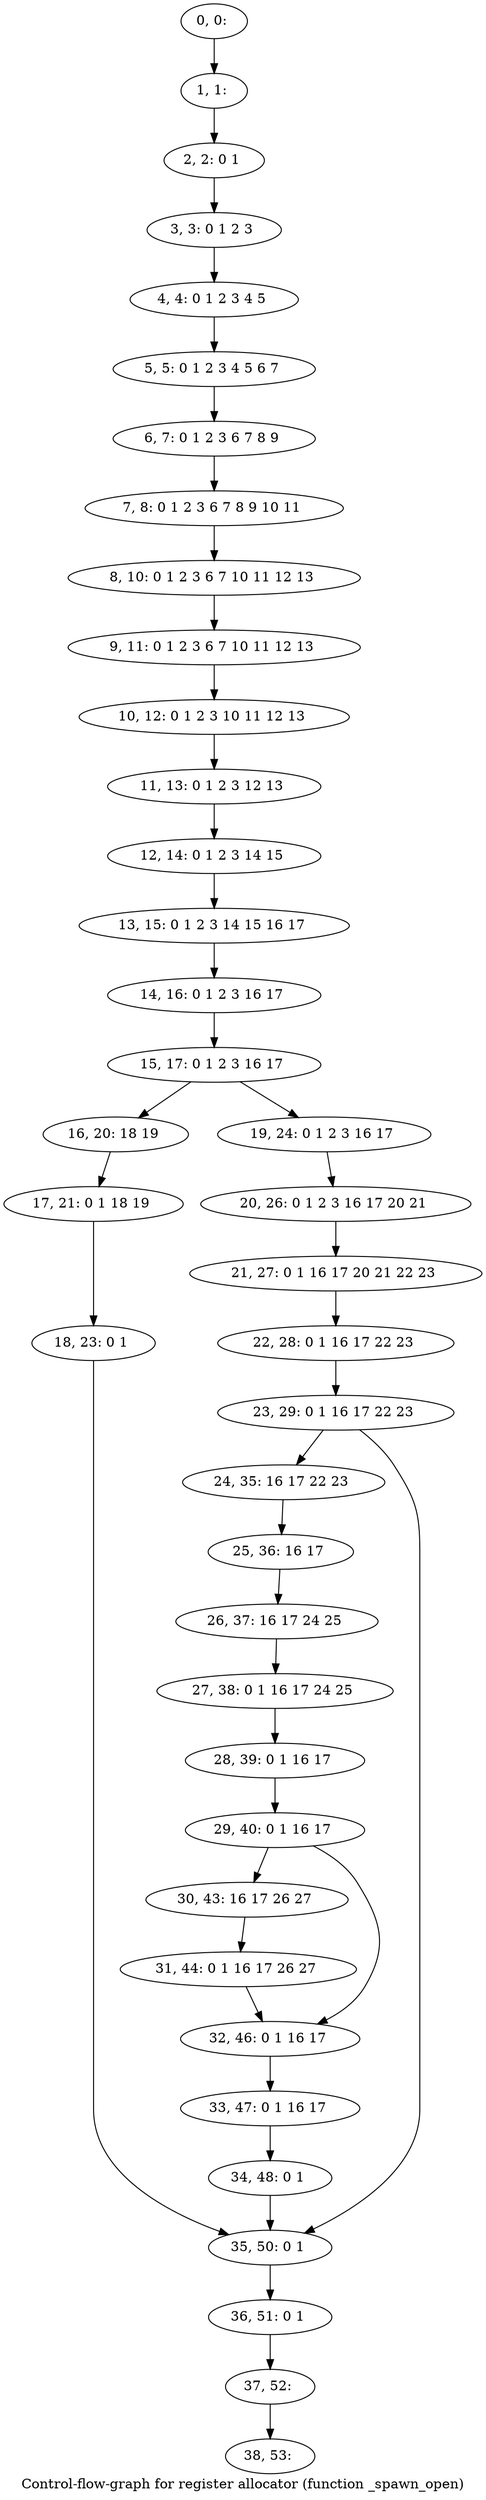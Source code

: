 digraph G {
graph [label="Control-flow-graph for register allocator (function _spawn_open)"]
0[label="0, 0: "];
1[label="1, 1: "];
2[label="2, 2: 0 1 "];
3[label="3, 3: 0 1 2 3 "];
4[label="4, 4: 0 1 2 3 4 5 "];
5[label="5, 5: 0 1 2 3 4 5 6 7 "];
6[label="6, 7: 0 1 2 3 6 7 8 9 "];
7[label="7, 8: 0 1 2 3 6 7 8 9 10 11 "];
8[label="8, 10: 0 1 2 3 6 7 10 11 12 13 "];
9[label="9, 11: 0 1 2 3 6 7 10 11 12 13 "];
10[label="10, 12: 0 1 2 3 10 11 12 13 "];
11[label="11, 13: 0 1 2 3 12 13 "];
12[label="12, 14: 0 1 2 3 14 15 "];
13[label="13, 15: 0 1 2 3 14 15 16 17 "];
14[label="14, 16: 0 1 2 3 16 17 "];
15[label="15, 17: 0 1 2 3 16 17 "];
16[label="16, 20: 18 19 "];
17[label="17, 21: 0 1 18 19 "];
18[label="18, 23: 0 1 "];
19[label="19, 24: 0 1 2 3 16 17 "];
20[label="20, 26: 0 1 2 3 16 17 20 21 "];
21[label="21, 27: 0 1 16 17 20 21 22 23 "];
22[label="22, 28: 0 1 16 17 22 23 "];
23[label="23, 29: 0 1 16 17 22 23 "];
24[label="24, 35: 16 17 22 23 "];
25[label="25, 36: 16 17 "];
26[label="26, 37: 16 17 24 25 "];
27[label="27, 38: 0 1 16 17 24 25 "];
28[label="28, 39: 0 1 16 17 "];
29[label="29, 40: 0 1 16 17 "];
30[label="30, 43: 16 17 26 27 "];
31[label="31, 44: 0 1 16 17 26 27 "];
32[label="32, 46: 0 1 16 17 "];
33[label="33, 47: 0 1 16 17 "];
34[label="34, 48: 0 1 "];
35[label="35, 50: 0 1 "];
36[label="36, 51: 0 1 "];
37[label="37, 52: "];
38[label="38, 53: "];
0->1 ;
1->2 ;
2->3 ;
3->4 ;
4->5 ;
5->6 ;
6->7 ;
7->8 ;
8->9 ;
9->10 ;
10->11 ;
11->12 ;
12->13 ;
13->14 ;
14->15 ;
15->16 ;
15->19 ;
16->17 ;
17->18 ;
18->35 ;
19->20 ;
20->21 ;
21->22 ;
22->23 ;
23->24 ;
23->35 ;
24->25 ;
25->26 ;
26->27 ;
27->28 ;
28->29 ;
29->30 ;
29->32 ;
30->31 ;
31->32 ;
32->33 ;
33->34 ;
34->35 ;
35->36 ;
36->37 ;
37->38 ;
}
